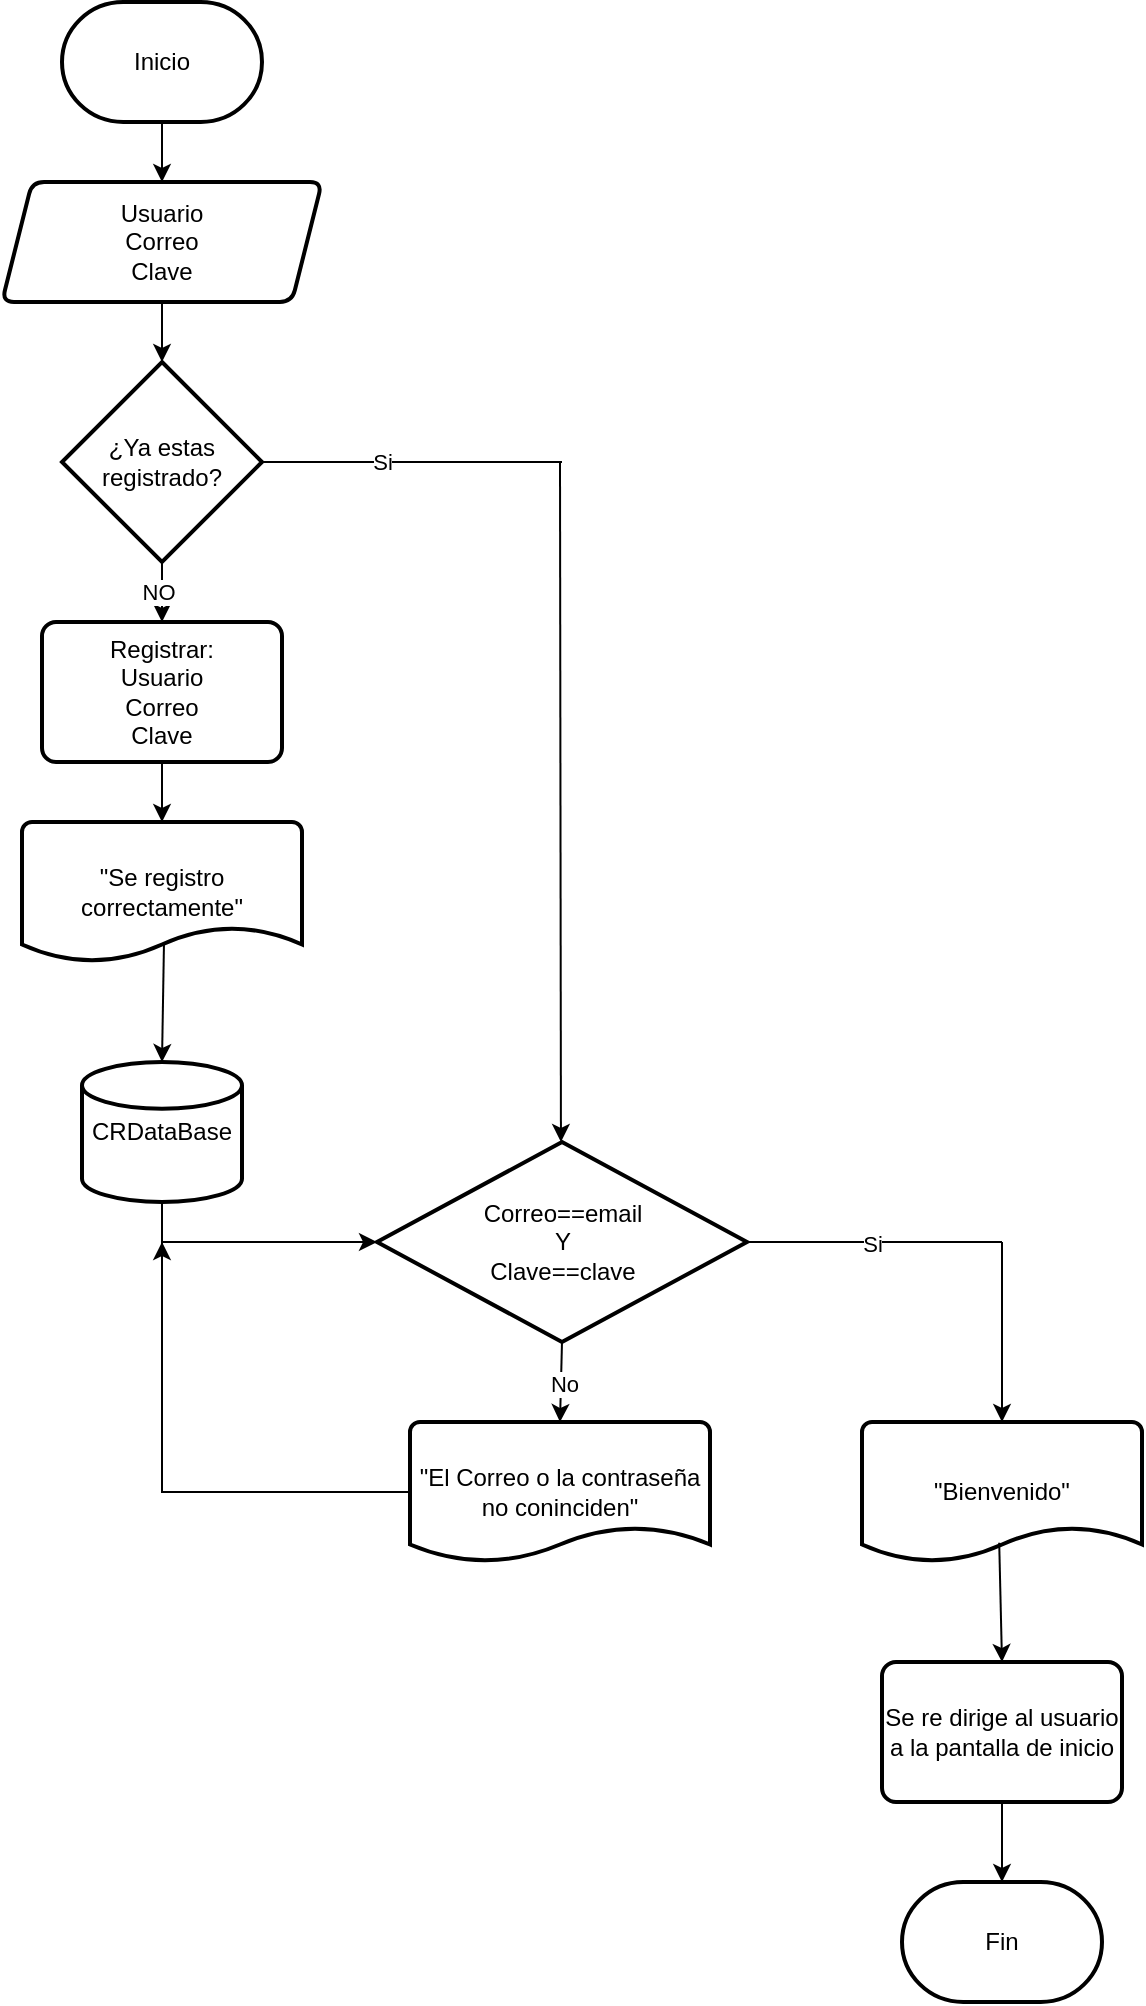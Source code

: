 <mxfile version="28.0.7">
  <diagram id="C5RBs43oDa-KdzZeNtuy" name="Page-1">
    <mxGraphModel dx="2058" dy="1146" grid="1" gridSize="10" guides="1" tooltips="1" connect="1" arrows="1" fold="1" page="1" pageScale="1" pageWidth="827" pageHeight="1169" math="0" shadow="0">
      <root>
        <mxCell id="WIyWlLk6GJQsqaUBKTNV-0" />
        <mxCell id="WIyWlLk6GJQsqaUBKTNV-1" parent="WIyWlLk6GJQsqaUBKTNV-0" />
        <mxCell id="khstxSk2KWYAyFsnvbH7-1" value="&quot;El Correo o la contraseña no coninciden&quot;" style="strokeWidth=2;html=1;shape=mxgraph.flowchart.document2;whiteSpace=wrap;size=0.25;" parent="WIyWlLk6GJQsqaUBKTNV-1" vertex="1">
          <mxGeometry x="414" y="750" width="150" height="70" as="geometry" />
        </mxCell>
        <mxCell id="khstxSk2KWYAyFsnvbH7-2" value="&lt;div&gt;Correo==email&lt;/div&gt;&lt;div&gt;Y&lt;/div&gt;&lt;div&gt;Clave==clave&lt;/div&gt;" style="strokeWidth=2;html=1;shape=mxgraph.flowchart.decision;whiteSpace=wrap;" parent="WIyWlLk6GJQsqaUBKTNV-1" vertex="1">
          <mxGeometry x="397.5" y="610" width="185" height="100" as="geometry" />
        </mxCell>
        <mxCell id="khstxSk2KWYAyFsnvbH7-3" value="&lt;div&gt;Usuario&lt;/div&gt;&lt;div&gt;Correo&lt;/div&gt;&lt;div&gt;Clave&lt;/div&gt;" style="shape=parallelogram;html=1;strokeWidth=2;perimeter=parallelogramPerimeter;whiteSpace=wrap;rounded=1;arcSize=12;size=0.094;" parent="WIyWlLk6GJQsqaUBKTNV-1" vertex="1">
          <mxGeometry x="210" y="130" width="160" height="60" as="geometry" />
        </mxCell>
        <mxCell id="khstxSk2KWYAyFsnvbH7-4" value="Fin" style="strokeWidth=2;html=1;shape=mxgraph.flowchart.terminator;whiteSpace=wrap;" parent="WIyWlLk6GJQsqaUBKTNV-1" vertex="1">
          <mxGeometry x="660" y="980" width="100" height="60" as="geometry" />
        </mxCell>
        <mxCell id="khstxSk2KWYAyFsnvbH7-5" value="Inicio" style="strokeWidth=2;html=1;shape=mxgraph.flowchart.terminator;whiteSpace=wrap;" parent="WIyWlLk6GJQsqaUBKTNV-1" vertex="1">
          <mxGeometry x="240" y="40" width="100" height="60" as="geometry" />
        </mxCell>
        <mxCell id="khstxSk2KWYAyFsnvbH7-6" value="CRDataBase" style="strokeWidth=2;html=1;shape=mxgraph.flowchart.database;whiteSpace=wrap;" parent="WIyWlLk6GJQsqaUBKTNV-1" vertex="1">
          <mxGeometry x="250" y="570" width="80" height="70" as="geometry" />
        </mxCell>
        <mxCell id="khstxSk2KWYAyFsnvbH7-8" value="" style="endArrow=classic;html=1;rounded=0;entryX=0.5;entryY=0;entryDx=0;entryDy=0;entryPerimeter=0;" parent="WIyWlLk6GJQsqaUBKTNV-1" target="khstxSk2KWYAyFsnvbH7-27" edge="1">
          <mxGeometry width="50" height="50" relative="1" as="geometry">
            <mxPoint x="710" y="660" as="sourcePoint" />
            <mxPoint x="710" y="710" as="targetPoint" />
          </mxGeometry>
        </mxCell>
        <mxCell id="khstxSk2KWYAyFsnvbH7-9" value="" style="endArrow=none;html=1;rounded=0;exitX=1;exitY=0.5;exitDx=0;exitDy=0;exitPerimeter=0;" parent="WIyWlLk6GJQsqaUBKTNV-1" source="khstxSk2KWYAyFsnvbH7-32" edge="1">
          <mxGeometry width="50" height="50" relative="1" as="geometry">
            <mxPoint x="380" y="320" as="sourcePoint" />
            <mxPoint x="490" y="270" as="targetPoint" />
          </mxGeometry>
        </mxCell>
        <mxCell id="khstxSk2KWYAyFsnvbH7-38" value="Si" style="edgeLabel;html=1;align=center;verticalAlign=middle;resizable=0;points=[];" parent="khstxSk2KWYAyFsnvbH7-9" vertex="1" connectable="0">
          <mxGeometry x="-0.203" relative="1" as="geometry">
            <mxPoint as="offset" />
          </mxGeometry>
        </mxCell>
        <mxCell id="khstxSk2KWYAyFsnvbH7-10" value="Se re dirige al usuario a la pantalla de inicio" style="rounded=1;whiteSpace=wrap;html=1;absoluteArcSize=1;arcSize=14;strokeWidth=2;" parent="WIyWlLk6GJQsqaUBKTNV-1" vertex="1">
          <mxGeometry x="650" y="870" width="120" height="70" as="geometry" />
        </mxCell>
        <mxCell id="khstxSk2KWYAyFsnvbH7-11" value="" style="endArrow=classic;html=1;rounded=0;exitX=0.5;exitY=1;exitDx=0;exitDy=0;exitPerimeter=0;entryX=0.5;entryY=0;entryDx=0;entryDy=0;" parent="WIyWlLk6GJQsqaUBKTNV-1" source="khstxSk2KWYAyFsnvbH7-5" target="khstxSk2KWYAyFsnvbH7-3" edge="1">
          <mxGeometry width="50" height="50" relative="1" as="geometry">
            <mxPoint x="400" y="220" as="sourcePoint" />
            <mxPoint x="450" y="170" as="targetPoint" />
          </mxGeometry>
        </mxCell>
        <mxCell id="khstxSk2KWYAyFsnvbH7-12" value="" style="endArrow=classic;html=1;rounded=0;entryX=0;entryY=0.5;entryDx=0;entryDy=0;entryPerimeter=0;" parent="WIyWlLk6GJQsqaUBKTNV-1" target="khstxSk2KWYAyFsnvbH7-2" edge="1">
          <mxGeometry width="50" height="50" relative="1" as="geometry">
            <mxPoint x="290" y="660" as="sourcePoint" />
            <mxPoint x="870" y="350" as="targetPoint" />
          </mxGeometry>
        </mxCell>
        <mxCell id="khstxSk2KWYAyFsnvbH7-13" value="" style="endArrow=classic;html=1;rounded=0;exitX=0.5;exitY=1;exitDx=0;exitDy=0;entryX=0.5;entryY=0;entryDx=0;entryDy=0;entryPerimeter=0;" parent="WIyWlLk6GJQsqaUBKTNV-1" source="khstxSk2KWYAyFsnvbH7-35" target="khstxSk2KWYAyFsnvbH7-39" edge="1">
          <mxGeometry width="50" height="50" relative="1" as="geometry">
            <mxPoint x="630" y="170" as="sourcePoint" />
            <mxPoint x="290" y="450" as="targetPoint" />
          </mxGeometry>
        </mxCell>
        <mxCell id="khstxSk2KWYAyFsnvbH7-14" value="" style="endArrow=none;html=1;rounded=0;exitX=1;exitY=0.5;exitDx=0;exitDy=0;exitPerimeter=0;" parent="WIyWlLk6GJQsqaUBKTNV-1" source="khstxSk2KWYAyFsnvbH7-2" edge="1">
          <mxGeometry width="50" height="50" relative="1" as="geometry">
            <mxPoint x="600" y="600" as="sourcePoint" />
            <mxPoint x="710" y="660" as="targetPoint" />
          </mxGeometry>
        </mxCell>
        <mxCell id="khstxSk2KWYAyFsnvbH7-15" value="Si" style="edgeLabel;html=1;align=center;verticalAlign=middle;resizable=0;points=[];" parent="khstxSk2KWYAyFsnvbH7-14" vertex="1" connectable="0">
          <mxGeometry x="-0.032" y="-1" relative="1" as="geometry">
            <mxPoint x="1" as="offset" />
          </mxGeometry>
        </mxCell>
        <mxCell id="khstxSk2KWYAyFsnvbH7-22" value="" style="endArrow=classic;html=1;rounded=0;exitX=0;exitY=0.5;exitDx=0;exitDy=0;exitPerimeter=0;" parent="WIyWlLk6GJQsqaUBKTNV-1" edge="1" source="khstxSk2KWYAyFsnvbH7-1">
          <mxGeometry width="50" height="50" relative="1" as="geometry">
            <mxPoint x="439" y="905" as="sourcePoint" />
            <mxPoint x="290" y="660" as="targetPoint" />
            <Array as="points">
              <mxPoint x="290" y="785" />
            </Array>
          </mxGeometry>
        </mxCell>
        <mxCell id="khstxSk2KWYAyFsnvbH7-23" value="" style="endArrow=none;html=1;rounded=0;entryX=0.5;entryY=1;entryDx=0;entryDy=0;entryPerimeter=0;" parent="WIyWlLk6GJQsqaUBKTNV-1" target="khstxSk2KWYAyFsnvbH7-6" edge="1">
          <mxGeometry width="50" height="50" relative="1" as="geometry">
            <mxPoint x="290" y="665" as="sourcePoint" />
            <mxPoint x="330" y="565" as="targetPoint" />
          </mxGeometry>
        </mxCell>
        <mxCell id="khstxSk2KWYAyFsnvbH7-24" value="" style="endArrow=classic;html=1;rounded=0;exitX=0.5;exitY=1;exitDx=0;exitDy=0;exitPerimeter=0;entryX=0.5;entryY=0;entryDx=0;entryDy=0;entryPerimeter=0;" parent="WIyWlLk6GJQsqaUBKTNV-1" source="khstxSk2KWYAyFsnvbH7-2" target="khstxSk2KWYAyFsnvbH7-1" edge="1">
          <mxGeometry width="50" height="50" relative="1" as="geometry">
            <mxPoint x="520" y="660" as="sourcePoint" />
            <mxPoint x="490" y="740" as="targetPoint" />
          </mxGeometry>
        </mxCell>
        <mxCell id="khstxSk2KWYAyFsnvbH7-26" value="No" style="edgeLabel;html=1;align=center;verticalAlign=middle;resizable=0;points=[];" parent="khstxSk2KWYAyFsnvbH7-24" vertex="1" connectable="0">
          <mxGeometry x="0.029" y="1" relative="1" as="geometry">
            <mxPoint as="offset" />
          </mxGeometry>
        </mxCell>
        <mxCell id="khstxSk2KWYAyFsnvbH7-27" value="&quot;Bienvenido&quot;" style="strokeWidth=2;html=1;shape=mxgraph.flowchart.document2;whiteSpace=wrap;size=0.25;" parent="WIyWlLk6GJQsqaUBKTNV-1" vertex="1">
          <mxGeometry x="640" y="750" width="140" height="70" as="geometry" />
        </mxCell>
        <mxCell id="khstxSk2KWYAyFsnvbH7-29" value="" style="endArrow=classic;html=1;rounded=0;entryX=0.5;entryY=0;entryDx=0;entryDy=0;exitX=0.49;exitY=0.862;exitDx=0;exitDy=0;exitPerimeter=0;" parent="WIyWlLk6GJQsqaUBKTNV-1" source="khstxSk2KWYAyFsnvbH7-27" target="khstxSk2KWYAyFsnvbH7-10" edge="1">
          <mxGeometry width="50" height="50" relative="1" as="geometry">
            <mxPoint x="730" y="690" as="sourcePoint" />
            <mxPoint x="730" y="840" as="targetPoint" />
          </mxGeometry>
        </mxCell>
        <mxCell id="khstxSk2KWYAyFsnvbH7-30" value="" style="endArrow=classic;html=1;rounded=0;entryX=0.5;entryY=0;entryDx=0;entryDy=0;entryPerimeter=0;exitX=0.5;exitY=1;exitDx=0;exitDy=0;" parent="WIyWlLk6GJQsqaUBKTNV-1" source="khstxSk2KWYAyFsnvbH7-10" target="khstxSk2KWYAyFsnvbH7-4" edge="1">
          <mxGeometry width="50" height="50" relative="1" as="geometry">
            <mxPoint x="840" y="890" as="sourcePoint" />
            <mxPoint x="840" y="1040" as="targetPoint" />
          </mxGeometry>
        </mxCell>
        <mxCell id="khstxSk2KWYAyFsnvbH7-32" value="¿Ya estas registrado?" style="strokeWidth=2;html=1;shape=mxgraph.flowchart.decision;whiteSpace=wrap;" parent="WIyWlLk6GJQsqaUBKTNV-1" vertex="1">
          <mxGeometry x="240" y="220" width="100" height="100" as="geometry" />
        </mxCell>
        <mxCell id="khstxSk2KWYAyFsnvbH7-33" value="" style="endArrow=classic;html=1;rounded=0;exitX=0.5;exitY=1;exitDx=0;exitDy=0;" parent="WIyWlLk6GJQsqaUBKTNV-1" source="khstxSk2KWYAyFsnvbH7-3" target="khstxSk2KWYAyFsnvbH7-32" edge="1">
          <mxGeometry width="50" height="50" relative="1" as="geometry">
            <mxPoint x="520" y="210" as="sourcePoint" />
            <mxPoint x="520" y="390" as="targetPoint" />
          </mxGeometry>
        </mxCell>
        <mxCell id="khstxSk2KWYAyFsnvbH7-34" value="" style="endArrow=classic;html=1;rounded=0;exitX=0.5;exitY=1;exitDx=0;exitDy=0;exitPerimeter=0;" parent="WIyWlLk6GJQsqaUBKTNV-1" source="khstxSk2KWYAyFsnvbH7-32" edge="1">
          <mxGeometry width="50" height="50" relative="1" as="geometry">
            <mxPoint x="450" y="250" as="sourcePoint" />
            <mxPoint x="290" y="350" as="targetPoint" />
          </mxGeometry>
        </mxCell>
        <mxCell id="khstxSk2KWYAyFsnvbH7-37" value="NO" style="edgeLabel;html=1;align=center;verticalAlign=middle;resizable=0;points=[];" parent="khstxSk2KWYAyFsnvbH7-34" vertex="1" connectable="0">
          <mxGeometry x="0.007" y="-2" relative="1" as="geometry">
            <mxPoint as="offset" />
          </mxGeometry>
        </mxCell>
        <mxCell id="khstxSk2KWYAyFsnvbH7-35" value="Registrar:&lt;div&gt;Usuario&lt;/div&gt;&lt;div&gt;Correo&lt;/div&gt;&lt;div&gt;Clave&lt;/div&gt;" style="rounded=1;whiteSpace=wrap;html=1;absoluteArcSize=1;arcSize=14;strokeWidth=2;" parent="WIyWlLk6GJQsqaUBKTNV-1" vertex="1">
          <mxGeometry x="230" y="350" width="120" height="70" as="geometry" />
        </mxCell>
        <mxCell id="khstxSk2KWYAyFsnvbH7-36" value="" style="endArrow=classic;html=1;rounded=0;entryX=0.5;entryY=0;entryDx=0;entryDy=0;entryPerimeter=0;" parent="WIyWlLk6GJQsqaUBKTNV-1" edge="1">
          <mxGeometry width="50" height="50" relative="1" as="geometry">
            <mxPoint x="489" y="270" as="sourcePoint" />
            <mxPoint x="489.47" y="610" as="targetPoint" />
          </mxGeometry>
        </mxCell>
        <mxCell id="khstxSk2KWYAyFsnvbH7-39" value="&quot;Se registro correctamente&quot;" style="strokeWidth=2;html=1;shape=mxgraph.flowchart.document2;whiteSpace=wrap;size=0.25;" parent="WIyWlLk6GJQsqaUBKTNV-1" vertex="1">
          <mxGeometry x="220" y="450" width="140" height="70" as="geometry" />
        </mxCell>
        <mxCell id="khstxSk2KWYAyFsnvbH7-40" value="" style="endArrow=classic;html=1;rounded=0;entryX=0.5;entryY=0;entryDx=0;entryDy=0;entryPerimeter=0;" parent="WIyWlLk6GJQsqaUBKTNV-1" target="khstxSk2KWYAyFsnvbH7-6" edge="1">
          <mxGeometry width="50" height="50" relative="1" as="geometry">
            <mxPoint x="291" y="510" as="sourcePoint" />
            <mxPoint x="280" y="580" as="targetPoint" />
          </mxGeometry>
        </mxCell>
      </root>
    </mxGraphModel>
  </diagram>
</mxfile>
